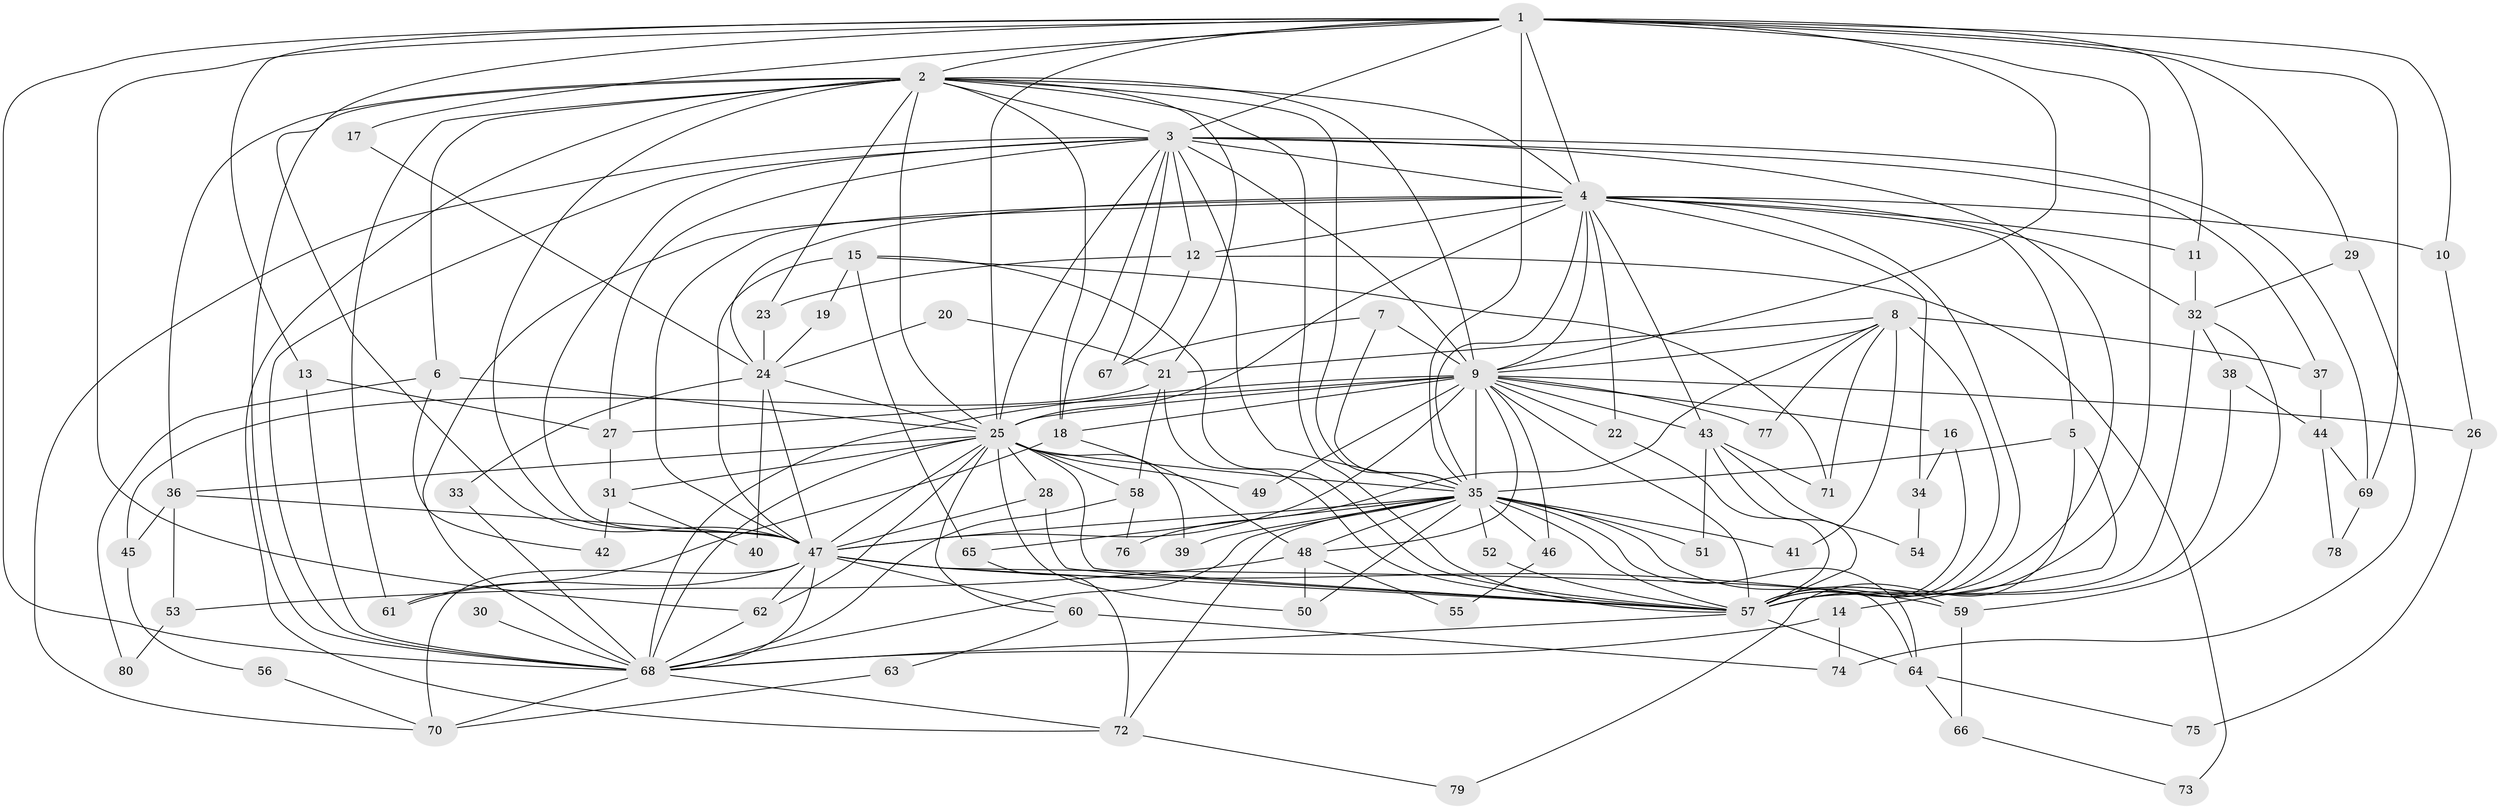 // original degree distribution, {22: 0.008849557522123894, 17: 0.008849557522123894, 25: 0.008849557522123894, 23: 0.017699115044247787, 16: 0.017699115044247787, 21: 0.008849557522123894, 18: 0.008849557522123894, 19: 0.008849557522123894, 9: 0.017699115044247787, 2: 0.48672566371681414, 5: 0.061946902654867256, 4: 0.08849557522123894, 3: 0.22123893805309736, 6: 0.035398230088495575}
// Generated by graph-tools (version 1.1) at 2025/36/03/04/25 23:36:16]
// undirected, 80 vertices, 209 edges
graph export_dot {
  node [color=gray90,style=filled];
  1;
  2;
  3;
  4;
  5;
  6;
  7;
  8;
  9;
  10;
  11;
  12;
  13;
  14;
  15;
  16;
  17;
  18;
  19;
  20;
  21;
  22;
  23;
  24;
  25;
  26;
  27;
  28;
  29;
  30;
  31;
  32;
  33;
  34;
  35;
  36;
  37;
  38;
  39;
  40;
  41;
  42;
  43;
  44;
  45;
  46;
  47;
  48;
  49;
  50;
  51;
  52;
  53;
  54;
  55;
  56;
  57;
  58;
  59;
  60;
  61;
  62;
  63;
  64;
  65;
  66;
  67;
  68;
  69;
  70;
  71;
  72;
  73;
  74;
  75;
  76;
  77;
  78;
  79;
  80;
  1 -- 2 [weight=1.0];
  1 -- 3 [weight=1.0];
  1 -- 4 [weight=1.0];
  1 -- 9 [weight=1.0];
  1 -- 10 [weight=1.0];
  1 -- 11 [weight=1.0];
  1 -- 13 [weight=1.0];
  1 -- 17 [weight=1.0];
  1 -- 25 [weight=1.0];
  1 -- 29 [weight=1.0];
  1 -- 35 [weight=1.0];
  1 -- 47 [weight=1.0];
  1 -- 57 [weight=1.0];
  1 -- 62 [weight=1.0];
  1 -- 68 [weight=1.0];
  1 -- 69 [weight=2.0];
  2 -- 3 [weight=1.0];
  2 -- 4 [weight=1.0];
  2 -- 6 [weight=1.0];
  2 -- 9 [weight=1.0];
  2 -- 18 [weight=1.0];
  2 -- 21 [weight=1.0];
  2 -- 23 [weight=1.0];
  2 -- 25 [weight=1.0];
  2 -- 35 [weight=1.0];
  2 -- 36 [weight=1.0];
  2 -- 47 [weight=1.0];
  2 -- 57 [weight=1.0];
  2 -- 61 [weight=1.0];
  2 -- 68 [weight=1.0];
  2 -- 72 [weight=1.0];
  3 -- 4 [weight=1.0];
  3 -- 9 [weight=1.0];
  3 -- 12 [weight=1.0];
  3 -- 18 [weight=1.0];
  3 -- 25 [weight=1.0];
  3 -- 27 [weight=1.0];
  3 -- 35 [weight=1.0];
  3 -- 37 [weight=1.0];
  3 -- 47 [weight=1.0];
  3 -- 57 [weight=1.0];
  3 -- 67 [weight=1.0];
  3 -- 68 [weight=1.0];
  3 -- 69 [weight=1.0];
  3 -- 70 [weight=1.0];
  4 -- 5 [weight=1.0];
  4 -- 9 [weight=1.0];
  4 -- 10 [weight=1.0];
  4 -- 11 [weight=1.0];
  4 -- 12 [weight=1.0];
  4 -- 22 [weight=1.0];
  4 -- 24 [weight=1.0];
  4 -- 25 [weight=1.0];
  4 -- 32 [weight=1.0];
  4 -- 34 [weight=1.0];
  4 -- 35 [weight=1.0];
  4 -- 43 [weight=1.0];
  4 -- 47 [weight=1.0];
  4 -- 57 [weight=2.0];
  4 -- 68 [weight=1.0];
  5 -- 14 [weight=1.0];
  5 -- 35 [weight=1.0];
  5 -- 79 [weight=1.0];
  6 -- 25 [weight=1.0];
  6 -- 42 [weight=1.0];
  6 -- 80 [weight=1.0];
  7 -- 9 [weight=1.0];
  7 -- 35 [weight=1.0];
  7 -- 67 [weight=1.0];
  8 -- 9 [weight=1.0];
  8 -- 21 [weight=1.0];
  8 -- 37 [weight=1.0];
  8 -- 41 [weight=1.0];
  8 -- 57 [weight=2.0];
  8 -- 71 [weight=1.0];
  8 -- 76 [weight=1.0];
  8 -- 77 [weight=1.0];
  9 -- 16 [weight=1.0];
  9 -- 18 [weight=1.0];
  9 -- 22 [weight=1.0];
  9 -- 25 [weight=2.0];
  9 -- 26 [weight=1.0];
  9 -- 27 [weight=1.0];
  9 -- 35 [weight=2.0];
  9 -- 43 [weight=1.0];
  9 -- 46 [weight=1.0];
  9 -- 47 [weight=3.0];
  9 -- 48 [weight=1.0];
  9 -- 49 [weight=1.0];
  9 -- 57 [weight=1.0];
  9 -- 68 [weight=1.0];
  9 -- 77 [weight=1.0];
  10 -- 26 [weight=1.0];
  11 -- 32 [weight=1.0];
  12 -- 23 [weight=1.0];
  12 -- 67 [weight=1.0];
  12 -- 73 [weight=1.0];
  13 -- 27 [weight=1.0];
  13 -- 68 [weight=1.0];
  14 -- 68 [weight=1.0];
  14 -- 74 [weight=1.0];
  15 -- 19 [weight=1.0];
  15 -- 47 [weight=1.0];
  15 -- 57 [weight=1.0];
  15 -- 65 [weight=1.0];
  15 -- 71 [weight=1.0];
  16 -- 34 [weight=1.0];
  16 -- 57 [weight=1.0];
  17 -- 24 [weight=1.0];
  18 -- 48 [weight=1.0];
  18 -- 61 [weight=1.0];
  19 -- 24 [weight=1.0];
  20 -- 21 [weight=1.0];
  20 -- 24 [weight=1.0];
  21 -- 45 [weight=1.0];
  21 -- 57 [weight=1.0];
  21 -- 58 [weight=1.0];
  22 -- 57 [weight=1.0];
  23 -- 24 [weight=1.0];
  24 -- 25 [weight=1.0];
  24 -- 33 [weight=1.0];
  24 -- 40 [weight=1.0];
  24 -- 47 [weight=1.0];
  25 -- 28 [weight=1.0];
  25 -- 31 [weight=1.0];
  25 -- 35 [weight=1.0];
  25 -- 36 [weight=1.0];
  25 -- 39 [weight=1.0];
  25 -- 47 [weight=1.0];
  25 -- 49 [weight=1.0];
  25 -- 50 [weight=1.0];
  25 -- 57 [weight=1.0];
  25 -- 58 [weight=1.0];
  25 -- 60 [weight=1.0];
  25 -- 62 [weight=1.0];
  25 -- 68 [weight=1.0];
  26 -- 75 [weight=1.0];
  27 -- 31 [weight=1.0];
  28 -- 47 [weight=1.0];
  28 -- 57 [weight=1.0];
  29 -- 32 [weight=1.0];
  29 -- 74 [weight=1.0];
  30 -- 68 [weight=1.0];
  31 -- 40 [weight=1.0];
  31 -- 42 [weight=1.0];
  32 -- 38 [weight=1.0];
  32 -- 57 [weight=1.0];
  32 -- 59 [weight=1.0];
  33 -- 68 [weight=1.0];
  34 -- 54 [weight=1.0];
  35 -- 39 [weight=1.0];
  35 -- 41 [weight=1.0];
  35 -- 46 [weight=1.0];
  35 -- 47 [weight=1.0];
  35 -- 48 [weight=1.0];
  35 -- 50 [weight=1.0];
  35 -- 51 [weight=1.0];
  35 -- 52 [weight=1.0];
  35 -- 57 [weight=1.0];
  35 -- 59 [weight=1.0];
  35 -- 64 [weight=1.0];
  35 -- 65 [weight=1.0];
  35 -- 68 [weight=1.0];
  35 -- 72 [weight=1.0];
  36 -- 45 [weight=1.0];
  36 -- 47 [weight=1.0];
  36 -- 53 [weight=1.0];
  37 -- 44 [weight=1.0];
  38 -- 44 [weight=1.0];
  38 -- 57 [weight=1.0];
  43 -- 51 [weight=1.0];
  43 -- 54 [weight=1.0];
  43 -- 57 [weight=1.0];
  43 -- 71 [weight=1.0];
  44 -- 69 [weight=1.0];
  44 -- 78 [weight=1.0];
  45 -- 56 [weight=1.0];
  46 -- 55 [weight=1.0];
  47 -- 57 [weight=2.0];
  47 -- 59 [weight=1.0];
  47 -- 60 [weight=1.0];
  47 -- 61 [weight=1.0];
  47 -- 62 [weight=1.0];
  47 -- 64 [weight=1.0];
  47 -- 68 [weight=1.0];
  47 -- 70 [weight=1.0];
  48 -- 50 [weight=1.0];
  48 -- 53 [weight=1.0];
  48 -- 55 [weight=1.0];
  52 -- 57 [weight=1.0];
  53 -- 80 [weight=1.0];
  56 -- 70 [weight=1.0];
  57 -- 64 [weight=1.0];
  57 -- 68 [weight=1.0];
  58 -- 68 [weight=1.0];
  58 -- 76 [weight=1.0];
  59 -- 66 [weight=1.0];
  60 -- 63 [weight=1.0];
  60 -- 74 [weight=1.0];
  62 -- 68 [weight=1.0];
  63 -- 70 [weight=1.0];
  64 -- 66 [weight=1.0];
  64 -- 75 [weight=1.0];
  65 -- 72 [weight=1.0];
  66 -- 73 [weight=1.0];
  68 -- 70 [weight=1.0];
  68 -- 72 [weight=1.0];
  69 -- 78 [weight=1.0];
  72 -- 79 [weight=1.0];
}

